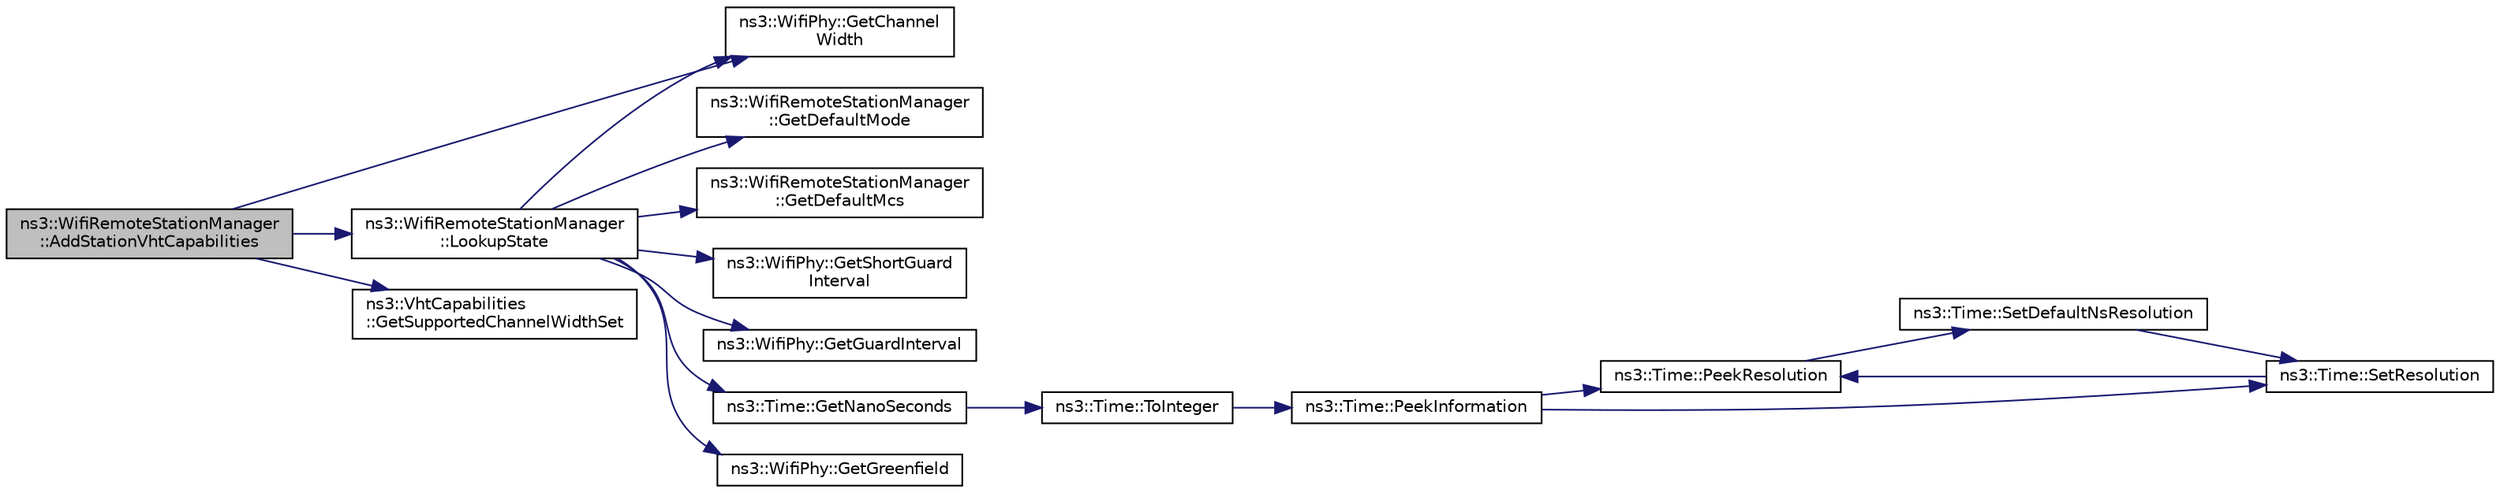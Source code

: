 digraph "ns3::WifiRemoteStationManager::AddStationVhtCapabilities"
{
  edge [fontname="Helvetica",fontsize="10",labelfontname="Helvetica",labelfontsize="10"];
  node [fontname="Helvetica",fontsize="10",shape=record];
  rankdir="LR";
  Node1 [label="ns3::WifiRemoteStationManager\l::AddStationVhtCapabilities",height=0.2,width=0.4,color="black", fillcolor="grey75", style="filled", fontcolor="black"];
  Node1 -> Node2 [color="midnightblue",fontsize="10",style="solid"];
  Node2 [label="ns3::WifiRemoteStationManager\l::LookupState",height=0.2,width=0.4,color="black", fillcolor="white", style="filled",URL="$d6/d65/classns3_1_1WifiRemoteStationManager.html#aa92633f587338f32789e9210c82c6815"];
  Node2 -> Node3 [color="midnightblue",fontsize="10",style="solid"];
  Node3 [label="ns3::WifiRemoteStationManager\l::GetDefaultMode",height=0.2,width=0.4,color="black", fillcolor="white", style="filled",URL="$d6/d65/classns3_1_1WifiRemoteStationManager.html#a54cc63cdbc8067b7f737be74a9e0081c"];
  Node2 -> Node4 [color="midnightblue",fontsize="10",style="solid"];
  Node4 [label="ns3::WifiRemoteStationManager\l::GetDefaultMcs",height=0.2,width=0.4,color="black", fillcolor="white", style="filled",URL="$d6/d65/classns3_1_1WifiRemoteStationManager.html#ac088d1a4943d51a3fa0a9fbf42fdf961"];
  Node2 -> Node5 [color="midnightblue",fontsize="10",style="solid"];
  Node5 [label="ns3::WifiPhy::GetChannel\lWidth",height=0.2,width=0.4,color="black", fillcolor="white", style="filled",URL="$d6/d5a/classns3_1_1WifiPhy.html#a4a5d5009b3b3308f2baeed42a2007189"];
  Node2 -> Node6 [color="midnightblue",fontsize="10",style="solid"];
  Node6 [label="ns3::WifiPhy::GetShortGuard\lInterval",height=0.2,width=0.4,color="black", fillcolor="white", style="filled",URL="$d6/d5a/classns3_1_1WifiPhy.html#ae907e448ace9df4d647c8f97bbec23fc"];
  Node2 -> Node7 [color="midnightblue",fontsize="10",style="solid"];
  Node7 [label="ns3::WifiPhy::GetGuardInterval",height=0.2,width=0.4,color="black", fillcolor="white", style="filled",URL="$d6/d5a/classns3_1_1WifiPhy.html#adb22fbf368dfbf0864f08319d8fcb86e"];
  Node2 -> Node8 [color="midnightblue",fontsize="10",style="solid"];
  Node8 [label="ns3::Time::GetNanoSeconds",height=0.2,width=0.4,color="black", fillcolor="white", style="filled",URL="$dc/d04/classns3_1_1Time.html#a2fdb7bf0e1f5cd93b6149cb37bbb7f08"];
  Node8 -> Node9 [color="midnightblue",fontsize="10",style="solid"];
  Node9 [label="ns3::Time::ToInteger",height=0.2,width=0.4,color="black", fillcolor="white", style="filled",URL="$dc/d04/classns3_1_1Time.html#a0c9c8fb9ec7222c7799c1081f14f6031"];
  Node9 -> Node10 [color="midnightblue",fontsize="10",style="solid"];
  Node10 [label="ns3::Time::PeekInformation",height=0.2,width=0.4,color="black", fillcolor="white", style="filled",URL="$dc/d04/classns3_1_1Time.html#a0b023c55c20582aa7c1781aacf128034"];
  Node10 -> Node11 [color="midnightblue",fontsize="10",style="solid"];
  Node11 [label="ns3::Time::PeekResolution",height=0.2,width=0.4,color="black", fillcolor="white", style="filled",URL="$dc/d04/classns3_1_1Time.html#a963e53522278fcbdf1ab9f7adbd0f5d6"];
  Node11 -> Node12 [color="midnightblue",fontsize="10",style="solid"];
  Node12 [label="ns3::Time::SetDefaultNsResolution",height=0.2,width=0.4,color="black", fillcolor="white", style="filled",URL="$dc/d04/classns3_1_1Time.html#a6a872e62f71dfa817fef2c549473d980"];
  Node12 -> Node13 [color="midnightblue",fontsize="10",style="solid"];
  Node13 [label="ns3::Time::SetResolution",height=0.2,width=0.4,color="black", fillcolor="white", style="filled",URL="$dc/d04/classns3_1_1Time.html#ac89165ba7715b66017a49c718f4aef09"];
  Node13 -> Node11 [color="midnightblue",fontsize="10",style="solid"];
  Node10 -> Node13 [color="midnightblue",fontsize="10",style="solid"];
  Node2 -> Node14 [color="midnightblue",fontsize="10",style="solid"];
  Node14 [label="ns3::WifiPhy::GetGreenfield",height=0.2,width=0.4,color="black", fillcolor="white", style="filled",URL="$d6/d5a/classns3_1_1WifiPhy.html#ad7d61a882a8bd1ece3bcb76eeb600d28"];
  Node1 -> Node15 [color="midnightblue",fontsize="10",style="solid"];
  Node15 [label="ns3::VhtCapabilities\l::GetSupportedChannelWidthSet",height=0.2,width=0.4,color="black", fillcolor="white", style="filled",URL="$de/de4/classns3_1_1VhtCapabilities.html#a1b67c5ee09c2b1a4557e3a19008be65a"];
  Node1 -> Node5 [color="midnightblue",fontsize="10",style="solid"];
}
